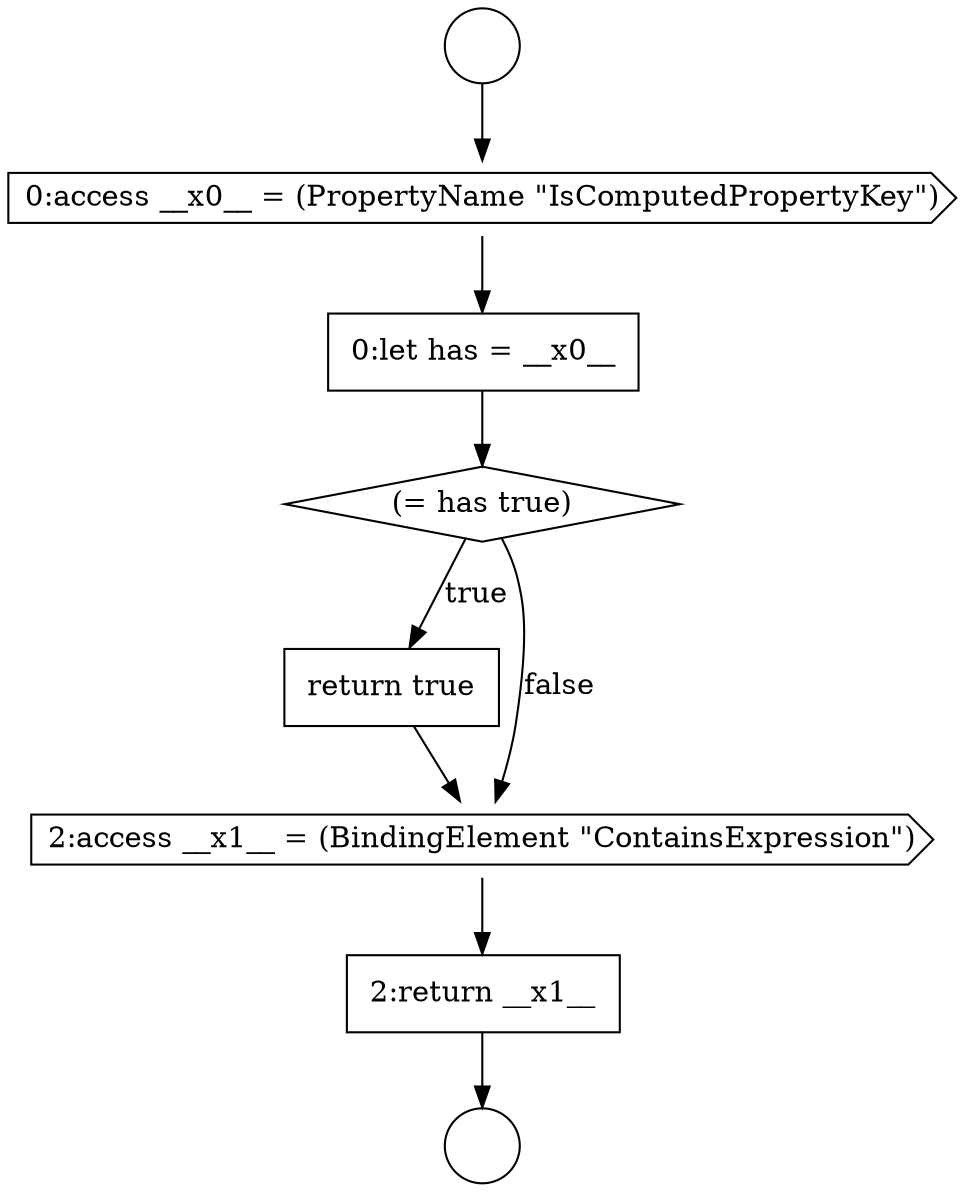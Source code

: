 digraph {
  node5857 [shape=none, margin=0, label=<<font color="black">
    <table border="0" cellborder="1" cellspacing="0" cellpadding="10">
      <tr><td align="left">return true</td></tr>
    </table>
  </font>> color="black" fillcolor="white" style=filled]
  node5856 [shape=diamond, label=<<font color="black">(= has true)</font>> color="black" fillcolor="white" style=filled]
  node5858 [shape=cds, label=<<font color="black">2:access __x1__ = (BindingElement &quot;ContainsExpression&quot;)</font>> color="black" fillcolor="white" style=filled]
  node5854 [shape=cds, label=<<font color="black">0:access __x0__ = (PropertyName &quot;IsComputedPropertyKey&quot;)</font>> color="black" fillcolor="white" style=filled]
  node5855 [shape=none, margin=0, label=<<font color="black">
    <table border="0" cellborder="1" cellspacing="0" cellpadding="10">
      <tr><td align="left">0:let has = __x0__</td></tr>
    </table>
  </font>> color="black" fillcolor="white" style=filled]
  node5859 [shape=none, margin=0, label=<<font color="black">
    <table border="0" cellborder="1" cellspacing="0" cellpadding="10">
      <tr><td align="left">2:return __x1__</td></tr>
    </table>
  </font>> color="black" fillcolor="white" style=filled]
  node5853 [shape=circle label=" " color="black" fillcolor="white" style=filled]
  node5852 [shape=circle label=" " color="black" fillcolor="white" style=filled]
  node5857 -> node5858 [ color="black"]
  node5858 -> node5859 [ color="black"]
  node5854 -> node5855 [ color="black"]
  node5856 -> node5857 [label=<<font color="black">true</font>> color="black"]
  node5856 -> node5858 [label=<<font color="black">false</font>> color="black"]
  node5855 -> node5856 [ color="black"]
  node5852 -> node5854 [ color="black"]
  node5859 -> node5853 [ color="black"]
}
